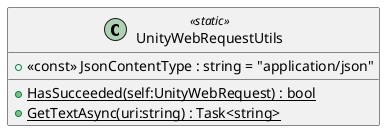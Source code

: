 @startuml
class UnityWebRequestUtils <<static>> {
    + <<const>> JsonContentType : string = "application/json"
    + {static} HasSucceeded(self:UnityWebRequest) : bool
    + {static} GetTextAsync(uri:string) : Task<string>
}
@enduml
